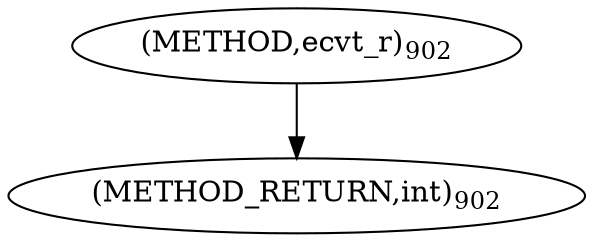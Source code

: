 digraph "ecvt_r" {  
"21850" [label = <(METHOD,ecvt_r)<SUB>902</SUB>> ]
"21857" [label = <(METHOD_RETURN,int)<SUB>902</SUB>> ]
  "21850" -> "21857" 
}
